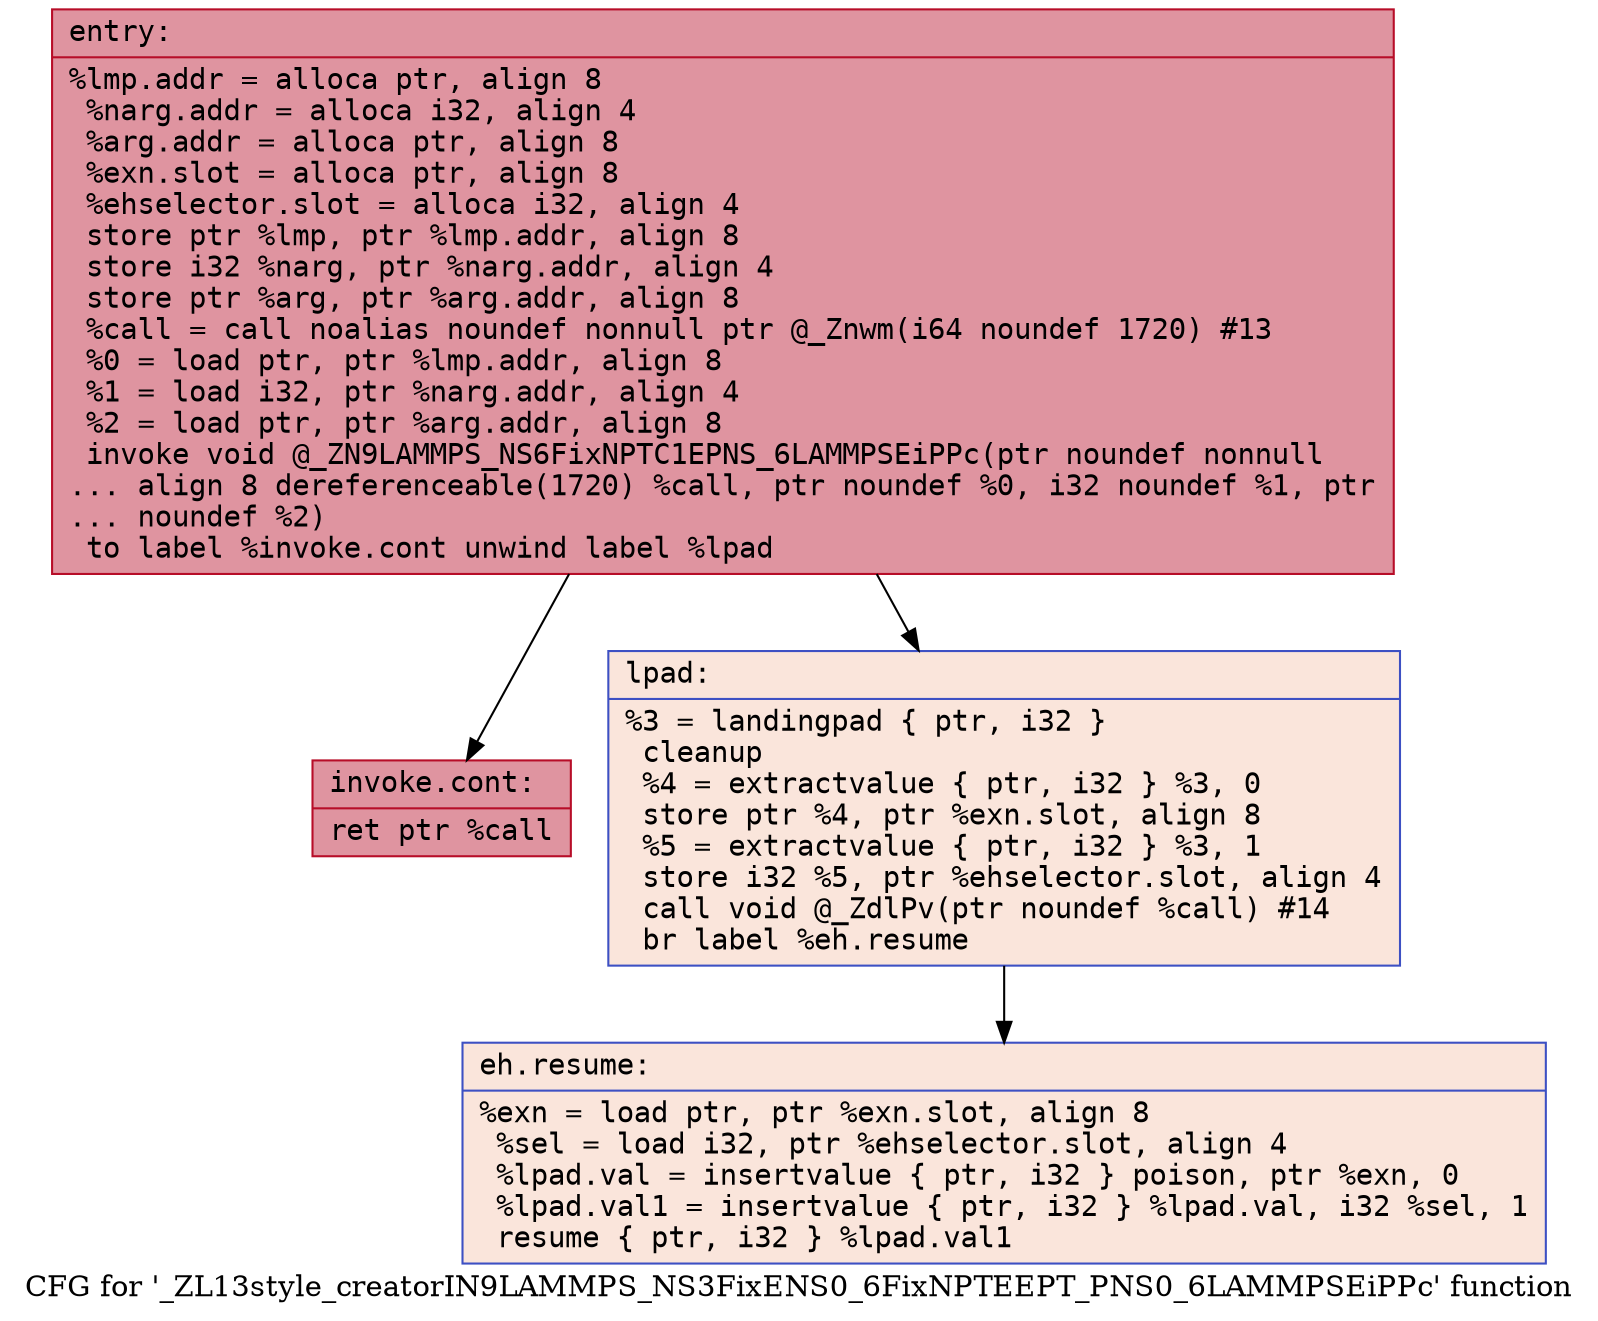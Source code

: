 digraph "CFG for '_ZL13style_creatorIN9LAMMPS_NS3FixENS0_6FixNPTEEPT_PNS0_6LAMMPSEiPPc' function" {
	label="CFG for '_ZL13style_creatorIN9LAMMPS_NS3FixENS0_6FixNPTEEPT_PNS0_6LAMMPSEiPPc' function";

	Node0x561f1618f2b0 [shape=record,color="#b70d28ff", style=filled, fillcolor="#b70d2870" fontname="Courier",label="{entry:\l|  %lmp.addr = alloca ptr, align 8\l  %narg.addr = alloca i32, align 4\l  %arg.addr = alloca ptr, align 8\l  %exn.slot = alloca ptr, align 8\l  %ehselector.slot = alloca i32, align 4\l  store ptr %lmp, ptr %lmp.addr, align 8\l  store i32 %narg, ptr %narg.addr, align 4\l  store ptr %arg, ptr %arg.addr, align 8\l  %call = call noalias noundef nonnull ptr @_Znwm(i64 noundef 1720) #13\l  %0 = load ptr, ptr %lmp.addr, align 8\l  %1 = load i32, ptr %narg.addr, align 4\l  %2 = load ptr, ptr %arg.addr, align 8\l  invoke void @_ZN9LAMMPS_NS6FixNPTC1EPNS_6LAMMPSEiPPc(ptr noundef nonnull\l... align 8 dereferenceable(1720) %call, ptr noundef %0, i32 noundef %1, ptr\l... noundef %2)\l          to label %invoke.cont unwind label %lpad\l}"];
	Node0x561f1618f2b0 -> Node0x561f1618fdc0[tooltip="entry -> invoke.cont\nProbability 100.00%" ];
	Node0x561f1618f2b0 -> Node0x561f1618fe40[tooltip="entry -> lpad\nProbability 0.00%" ];
	Node0x561f1618fdc0 [shape=record,color="#b70d28ff", style=filled, fillcolor="#b70d2870" fontname="Courier",label="{invoke.cont:\l|  ret ptr %call\l}"];
	Node0x561f1618fe40 [shape=record,color="#3d50c3ff", style=filled, fillcolor="#f4c5ad70" fontname="Courier",label="{lpad:\l|  %3 = landingpad \{ ptr, i32 \}\l          cleanup\l  %4 = extractvalue \{ ptr, i32 \} %3, 0\l  store ptr %4, ptr %exn.slot, align 8\l  %5 = extractvalue \{ ptr, i32 \} %3, 1\l  store i32 %5, ptr %ehselector.slot, align 4\l  call void @_ZdlPv(ptr noundef %call) #14\l  br label %eh.resume\l}"];
	Node0x561f1618fe40 -> Node0x561f161905d0[tooltip="lpad -> eh.resume\nProbability 100.00%" ];
	Node0x561f161905d0 [shape=record,color="#3d50c3ff", style=filled, fillcolor="#f4c5ad70" fontname="Courier",label="{eh.resume:\l|  %exn = load ptr, ptr %exn.slot, align 8\l  %sel = load i32, ptr %ehselector.slot, align 4\l  %lpad.val = insertvalue \{ ptr, i32 \} poison, ptr %exn, 0\l  %lpad.val1 = insertvalue \{ ptr, i32 \} %lpad.val, i32 %sel, 1\l  resume \{ ptr, i32 \} %lpad.val1\l}"];
}
